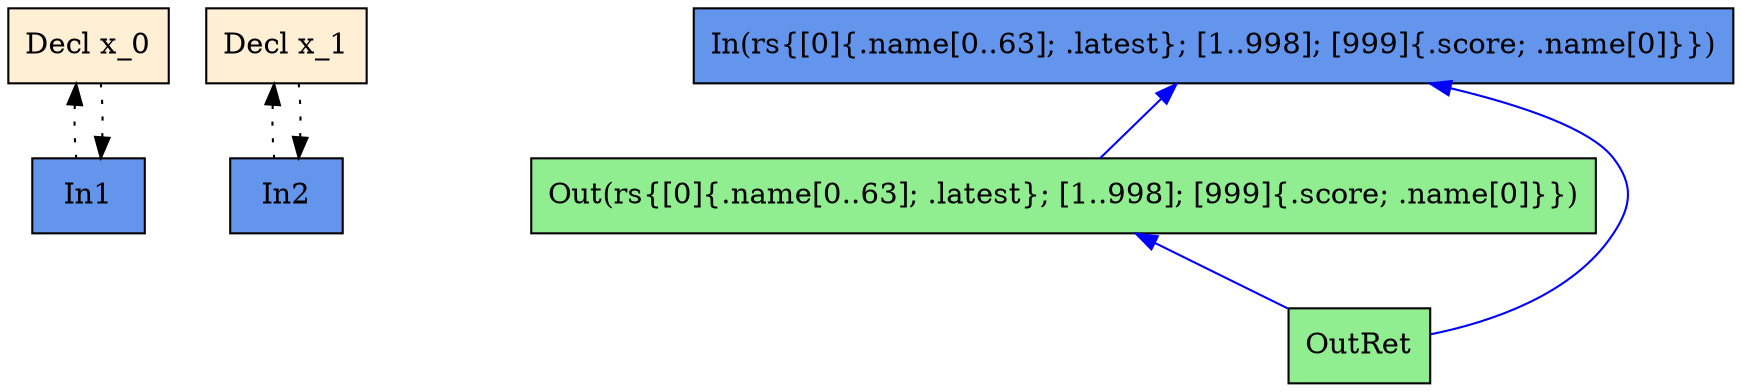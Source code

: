 digraph G {
  rankdir=TB;
  node [style=filled];
  2 [shape=box, fillcolor="#FFEFD5", label="Decl x_0"];
  3 [shape=box, fillcolor="#6495ED", label="In1"];
  4 [shape=box, fillcolor="#FFEFD5", label="Decl x_1"];
  5 [shape=box, fillcolor="#6495ED", label="In2"];
  6 [shape=box, fillcolor="#90EE90",
     label="Out(rs{[0]{.name[0..63]; .latest}; [1..998]; [999]{.score; .name[0]}})"];
  7 [shape=box, fillcolor="#90EE90", label="OutRet"];
  8 [shape=box, fillcolor="#6495ED",
     label="In(rs{[0]{.name[0..63]; .latest}; [1..998]; [999]{.score; .name[0]}})"];
  
  
  edge [dir=back];
  3 -> 2 [style=dotted, color="#000000"];
  2 -> 3 [style=dotted, color="#000000"];
  5 -> 4 [style=dotted, color="#000000"];
  4 -> 5 [style=dotted, color="#000000"];
  8 -> 6 [color="#0000FF"];
  6 -> 7 [color="#0000FF"];
  8 -> 7 [color="#0000FF"];
  
  }